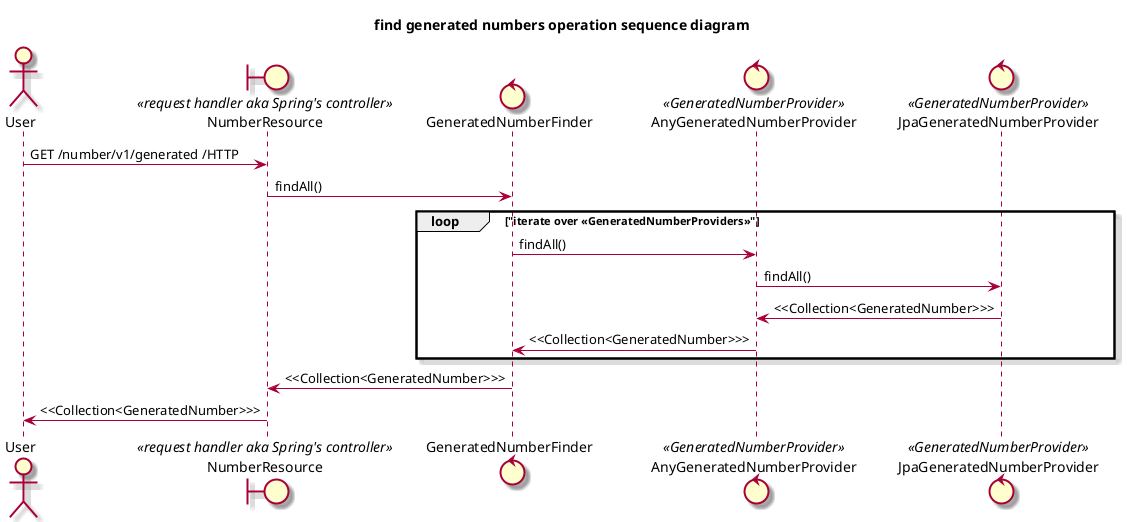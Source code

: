 @startuml

skin rose

title "find generated numbers operation sequence diagram"

actor "User" as USR
boundary "NumberResource" as NRS <<request handler aka Spring's controller>>
control "GeneratedNumberFinder" as GNF
control "AnyGeneratedNumberProvider" as GNP <<GeneratedNumberProvider>>
control "JpaGeneratedNumberProvider" as JPA_GNP <<GeneratedNumberProvider>>

USR -> NRS : GET /number/v1/generated /HTTP
NRS -> GNF : findAll()
loop "iterate over <<GeneratedNumberProviders>>"
    GNF -> GNP: findAll()
    GNP -> JPA_GNP: findAll()
    JPA_GNP -> GNP: <<Collection<GeneratedNumber>>>
    GNP -> GNF: <<Collection<GeneratedNumber>>>
end
GNF -> NRS : <<Collection<GeneratedNumber>>>
NRS -> USR: <<Collection<GeneratedNumber>>>

@enduml
